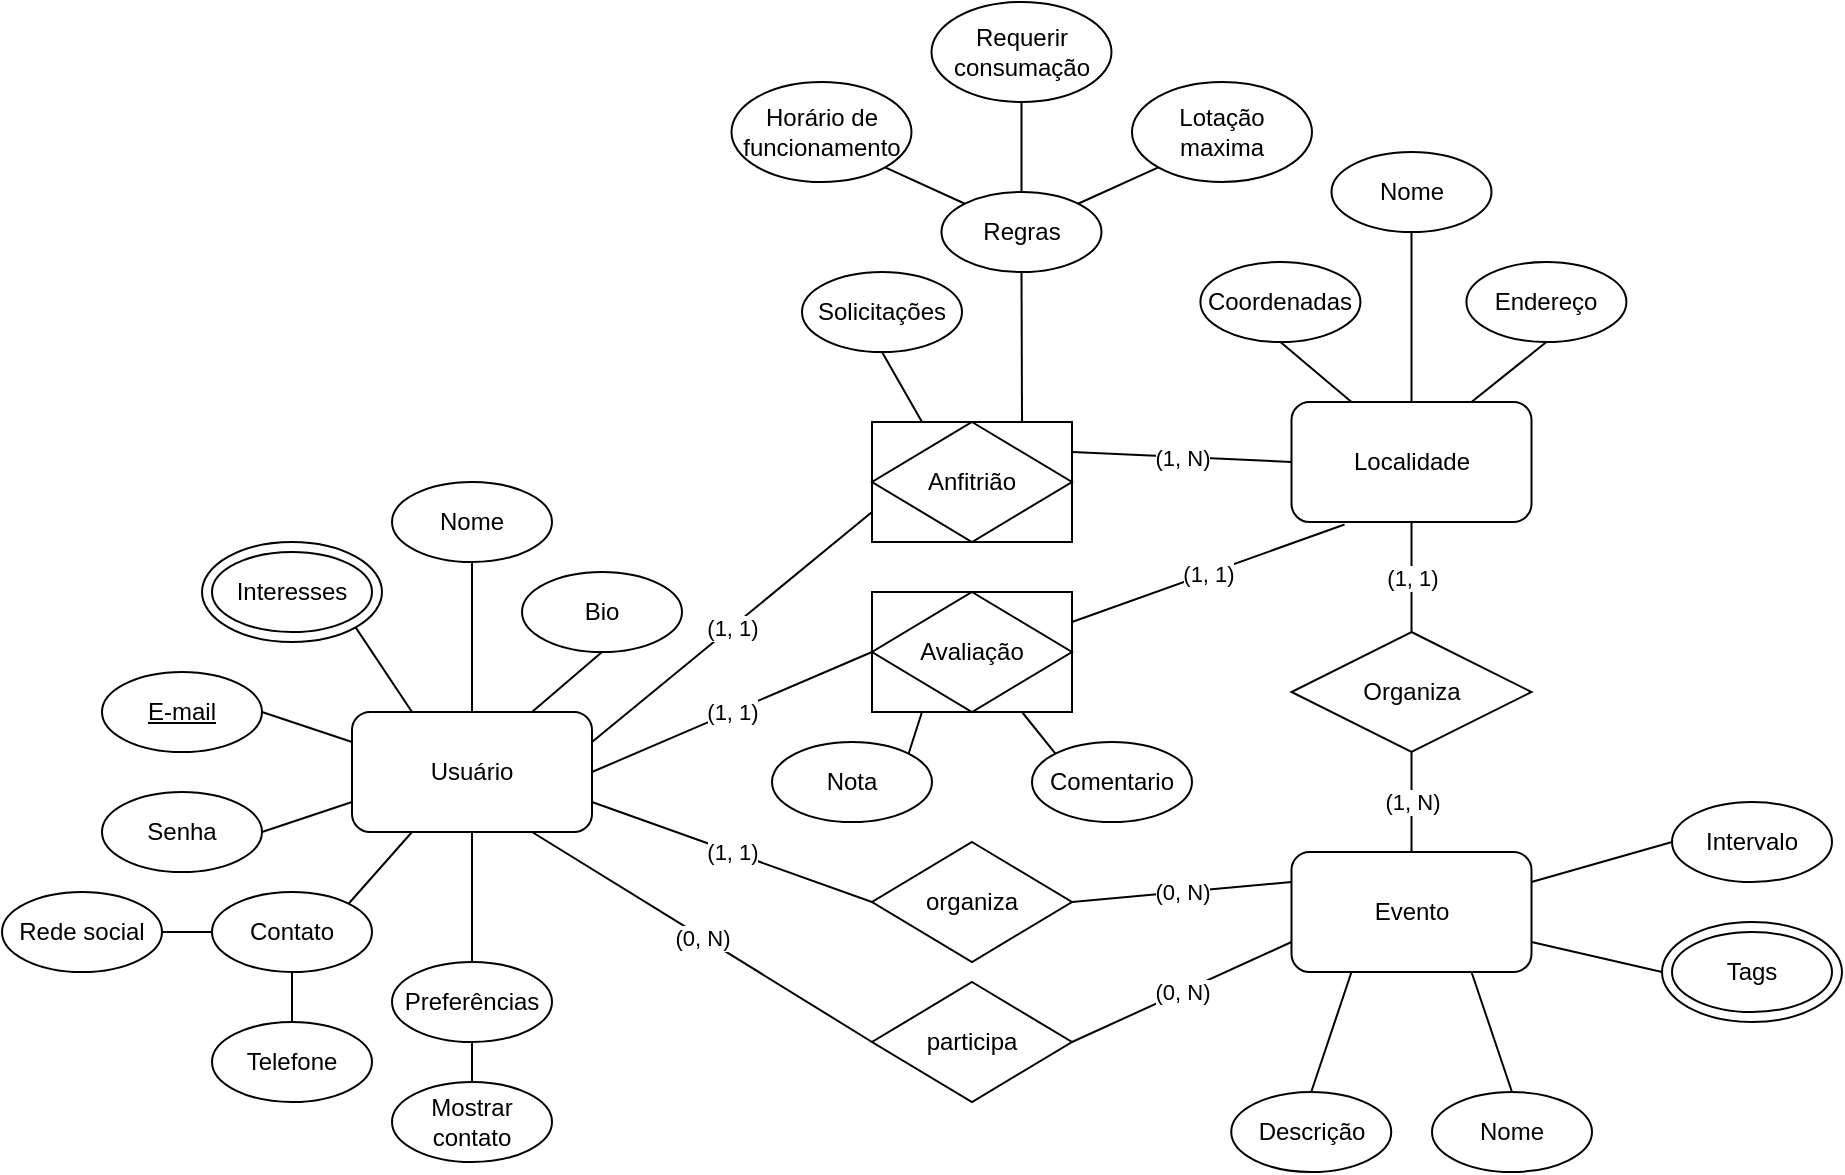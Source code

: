 <mxfile version="21.1.5" type="device">
  <diagram name="Page-1" id="65439vAW38-Hdfyko0-h">
    <mxGraphModel dx="1165" dy="2105" grid="1" gridSize="5" guides="1" tooltips="1" connect="1" arrows="1" fold="1" page="1" pageScale="1" pageWidth="827" pageHeight="1169" math="0" shadow="0">
      <root>
        <mxCell id="0" />
        <mxCell id="1" parent="0" />
        <mxCell id="vAPCmih38q4xz6qMJKvT-43" value="" style="ellipse;whiteSpace=wrap;html=1;fillColor=none;" vertex="1" parent="1">
          <mxGeometry x="985" y="375" width="90" height="50" as="geometry" />
        </mxCell>
        <mxCell id="vAPCmih38q4xz6qMJKvT-1" value="Usuário" style="rounded=1;whiteSpace=wrap;html=1;" vertex="1" parent="1">
          <mxGeometry x="330" y="270" width="120" height="60" as="geometry" />
        </mxCell>
        <mxCell id="vAPCmih38q4xz6qMJKvT-2" value="&lt;u&gt;E-mail&lt;/u&gt;" style="ellipse;whiteSpace=wrap;html=1;" vertex="1" parent="1">
          <mxGeometry x="205" y="250" width="80" height="40" as="geometry" />
        </mxCell>
        <mxCell id="vAPCmih38q4xz6qMJKvT-4" value="Senha" style="ellipse;whiteSpace=wrap;html=1;" vertex="1" parent="1">
          <mxGeometry x="205" y="310" width="80" height="40" as="geometry" />
        </mxCell>
        <mxCell id="vAPCmih38q4xz6qMJKvT-5" value="Nome" style="ellipse;whiteSpace=wrap;html=1;" vertex="1" parent="1">
          <mxGeometry x="350" y="155" width="80" height="40" as="geometry" />
        </mxCell>
        <mxCell id="vAPCmih38q4xz6qMJKvT-7" value="Telefone" style="ellipse;whiteSpace=wrap;html=1;" vertex="1" parent="1">
          <mxGeometry x="260" y="425" width="80" height="40" as="geometry" />
        </mxCell>
        <mxCell id="vAPCmih38q4xz6qMJKvT-8" value="Preferências" style="ellipse;whiteSpace=wrap;html=1;" vertex="1" parent="1">
          <mxGeometry x="350" y="395" width="80" height="40" as="geometry" />
        </mxCell>
        <mxCell id="vAPCmih38q4xz6qMJKvT-9" value="Mostrar contato" style="ellipse;whiteSpace=wrap;html=1;" vertex="1" parent="1">
          <mxGeometry x="350" y="455" width="80" height="40" as="geometry" />
        </mxCell>
        <mxCell id="vAPCmih38q4xz6qMJKvT-11" value="Contato" style="ellipse;whiteSpace=wrap;html=1;" vertex="1" parent="1">
          <mxGeometry x="260" y="360" width="80" height="40" as="geometry" />
        </mxCell>
        <mxCell id="vAPCmih38q4xz6qMJKvT-12" value="" style="endArrow=none;html=1;rounded=0;entryX=0.5;entryY=1;entryDx=0;entryDy=0;exitX=0.5;exitY=0;exitDx=0;exitDy=0;" edge="1" parent="1" source="vAPCmih38q4xz6qMJKvT-7" target="vAPCmih38q4xz6qMJKvT-11">
          <mxGeometry width="50" height="50" relative="1" as="geometry">
            <mxPoint x="250" y="545" as="sourcePoint" />
            <mxPoint x="300" y="495" as="targetPoint" />
          </mxGeometry>
        </mxCell>
        <mxCell id="vAPCmih38q4xz6qMJKvT-14" value="" style="endArrow=none;html=1;rounded=0;entryX=0.5;entryY=1;entryDx=0;entryDy=0;exitX=0.5;exitY=0;exitDx=0;exitDy=0;" edge="1" parent="1" source="vAPCmih38q4xz6qMJKvT-9" target="vAPCmih38q4xz6qMJKvT-8">
          <mxGeometry width="50" height="50" relative="1" as="geometry">
            <mxPoint x="238" y="431" as="sourcePoint" />
            <mxPoint x="262" y="399" as="targetPoint" />
          </mxGeometry>
        </mxCell>
        <mxCell id="vAPCmih38q4xz6qMJKvT-16" value="Rede social" style="ellipse;whiteSpace=wrap;html=1;direction=west;" vertex="1" parent="1">
          <mxGeometry x="155" y="360" width="80" height="40" as="geometry" />
        </mxCell>
        <mxCell id="vAPCmih38q4xz6qMJKvT-17" value="" style="endArrow=none;html=1;rounded=0;entryX=0;entryY=0.5;entryDx=0;entryDy=0;exitX=0;exitY=0.5;exitDx=0;exitDy=0;" edge="1" parent="1" source="vAPCmih38q4xz6qMJKvT-16" target="vAPCmih38q4xz6qMJKvT-11">
          <mxGeometry width="50" height="50" relative="1" as="geometry">
            <mxPoint x="210" y="485" as="sourcePoint" />
            <mxPoint x="290" y="445" as="targetPoint" />
          </mxGeometry>
        </mxCell>
        <mxCell id="vAPCmih38q4xz6qMJKvT-18" value="Evento" style="rounded=1;whiteSpace=wrap;html=1;" vertex="1" parent="1">
          <mxGeometry x="799.75" y="340" width="120" height="60" as="geometry" />
        </mxCell>
        <mxCell id="vAPCmih38q4xz6qMJKvT-19" value="Regras" style="ellipse;whiteSpace=wrap;html=1;" vertex="1" parent="1">
          <mxGeometry x="624.75" y="10" width="80" height="40" as="geometry" />
        </mxCell>
        <mxCell id="vAPCmih38q4xz6qMJKvT-20" value="Requerir consumação" style="ellipse;whiteSpace=wrap;html=1;" vertex="1" parent="1">
          <mxGeometry x="619.75" y="-85" width="90" height="50" as="geometry" />
        </mxCell>
        <mxCell id="vAPCmih38q4xz6qMJKvT-21" value="" style="endArrow=none;html=1;rounded=0;entryX=0.5;entryY=0;entryDx=0;entryDy=0;exitX=0.5;exitY=1;exitDx=0;exitDy=0;" edge="1" parent="1" source="vAPCmih38q4xz6qMJKvT-20" target="vAPCmih38q4xz6qMJKvT-19">
          <mxGeometry width="50" height="50" relative="1" as="geometry">
            <mxPoint x="699.75" y="-5" as="sourcePoint" />
            <mxPoint x="531.75" y="-141" as="targetPoint" />
          </mxGeometry>
        </mxCell>
        <mxCell id="vAPCmih38q4xz6qMJKvT-22" value="Lotação maxima" style="ellipse;whiteSpace=wrap;html=1;" vertex="1" parent="1">
          <mxGeometry x="720" y="-45" width="90" height="50" as="geometry" />
        </mxCell>
        <mxCell id="vAPCmih38q4xz6qMJKvT-23" value="" style="endArrow=none;html=1;rounded=0;entryX=1;entryY=0;entryDx=0;entryDy=0;exitX=0;exitY=1;exitDx=0;exitDy=0;" edge="1" parent="1" source="vAPCmih38q4xz6qMJKvT-22" target="vAPCmih38q4xz6qMJKvT-19">
          <mxGeometry width="50" height="50" relative="1" as="geometry">
            <mxPoint x="674.75" y="-99" as="sourcePoint" />
            <mxPoint x="826.75" y="-95" as="targetPoint" />
          </mxGeometry>
        </mxCell>
        <mxCell id="vAPCmih38q4xz6qMJKvT-24" value="Horário de funcionamento" style="ellipse;whiteSpace=wrap;html=1;" vertex="1" parent="1">
          <mxGeometry x="519.75" y="-45" width="90" height="50" as="geometry" />
        </mxCell>
        <mxCell id="vAPCmih38q4xz6qMJKvT-25" value="" style="endArrow=none;html=1;rounded=0;entryX=0;entryY=0;entryDx=0;entryDy=0;exitX=1;exitY=1;exitDx=0;exitDy=0;" edge="1" parent="1" source="vAPCmih38q4xz6qMJKvT-24" target="vAPCmih38q4xz6qMJKvT-19">
          <mxGeometry width="50" height="50" relative="1" as="geometry">
            <mxPoint x="397.75" y="-39" as="sourcePoint" />
            <mxPoint x="549.75" y="-35" as="targetPoint" />
          </mxGeometry>
        </mxCell>
        <mxCell id="vAPCmih38q4xz6qMJKvT-26" value="Interesses" style="ellipse;whiteSpace=wrap;html=1;" vertex="1" parent="1">
          <mxGeometry x="260" y="190" width="80" height="40" as="geometry" />
        </mxCell>
        <mxCell id="vAPCmih38q4xz6qMJKvT-27" value="" style="ellipse;whiteSpace=wrap;html=1;fillColor=none;" vertex="1" parent="1">
          <mxGeometry x="255" y="185" width="90" height="50" as="geometry" />
        </mxCell>
        <mxCell id="vAPCmih38q4xz6qMJKvT-28" value="Bio" style="ellipse;whiteSpace=wrap;html=1;" vertex="1" parent="1">
          <mxGeometry x="415" y="200" width="80" height="40" as="geometry" />
        </mxCell>
        <mxCell id="vAPCmih38q4xz6qMJKvT-29" value="" style="endArrow=none;html=1;rounded=0;exitX=0.5;exitY=1;exitDx=0;exitDy=0;entryX=0.5;entryY=0;entryDx=0;entryDy=0;" edge="1" parent="1" source="vAPCmih38q4xz6qMJKvT-5" target="vAPCmih38q4xz6qMJKvT-1">
          <mxGeometry width="50" height="50" relative="1" as="geometry">
            <mxPoint x="390" y="175" as="sourcePoint" />
            <mxPoint x="415" y="250" as="targetPoint" />
            <Array as="points">
              <mxPoint x="390" y="240" />
            </Array>
          </mxGeometry>
        </mxCell>
        <mxCell id="vAPCmih38q4xz6qMJKvT-31" value="" style="endArrow=none;html=1;rounded=0;exitX=1;exitY=1;exitDx=0;exitDy=0;entryX=0.25;entryY=0;entryDx=0;entryDy=0;" edge="1" parent="1" source="vAPCmih38q4xz6qMJKvT-27" target="vAPCmih38q4xz6qMJKvT-1">
          <mxGeometry width="50" height="50" relative="1" as="geometry">
            <mxPoint x="395" y="230" as="sourcePoint" />
            <mxPoint x="395" y="275" as="targetPoint" />
            <Array as="points" />
          </mxGeometry>
        </mxCell>
        <mxCell id="vAPCmih38q4xz6qMJKvT-32" value="" style="endArrow=none;html=1;rounded=0;exitX=0.5;exitY=1;exitDx=0;exitDy=0;entryX=0.75;entryY=0;entryDx=0;entryDy=0;" edge="1" parent="1" source="vAPCmih38q4xz6qMJKvT-28" target="vAPCmih38q4xz6qMJKvT-1">
          <mxGeometry width="50" height="50" relative="1" as="geometry">
            <mxPoint x="295" y="210" as="sourcePoint" />
            <mxPoint x="350" y="250" as="targetPoint" />
            <Array as="points" />
          </mxGeometry>
        </mxCell>
        <mxCell id="vAPCmih38q4xz6qMJKvT-33" value="" style="endArrow=none;html=1;rounded=0;exitX=1;exitY=0.5;exitDx=0;exitDy=0;entryX=0;entryY=0.25;entryDx=0;entryDy=0;" edge="1" parent="1" source="vAPCmih38q4xz6qMJKvT-2" target="vAPCmih38q4xz6qMJKvT-1">
          <mxGeometry width="50" height="50" relative="1" as="geometry">
            <mxPoint x="440" y="215" as="sourcePoint" />
            <mxPoint x="395" y="275" as="targetPoint" />
            <Array as="points" />
          </mxGeometry>
        </mxCell>
        <mxCell id="vAPCmih38q4xz6qMJKvT-34" value="" style="endArrow=none;html=1;rounded=0;exitX=1;exitY=0.5;exitDx=0;exitDy=0;entryX=0;entryY=0.75;entryDx=0;entryDy=0;" edge="1" parent="1" source="vAPCmih38q4xz6qMJKvT-4" target="vAPCmih38q4xz6qMJKvT-1">
          <mxGeometry width="50" height="50" relative="1" as="geometry">
            <mxPoint x="290" y="275" as="sourcePoint" />
            <mxPoint x="335" y="290" as="targetPoint" />
            <Array as="points" />
          </mxGeometry>
        </mxCell>
        <mxCell id="vAPCmih38q4xz6qMJKvT-35" value="" style="endArrow=none;html=1;rounded=0;exitX=1;exitY=0;exitDx=0;exitDy=0;entryX=0.25;entryY=1;entryDx=0;entryDy=0;" edge="1" parent="1" source="vAPCmih38q4xz6qMJKvT-11" target="vAPCmih38q4xz6qMJKvT-1">
          <mxGeometry width="50" height="50" relative="1" as="geometry">
            <mxPoint x="290" y="335" as="sourcePoint" />
            <mxPoint x="335" y="320" as="targetPoint" />
            <Array as="points" />
          </mxGeometry>
        </mxCell>
        <mxCell id="vAPCmih38q4xz6qMJKvT-36" value="" style="endArrow=none;html=1;rounded=0;exitX=0.5;exitY=0;exitDx=0;exitDy=0;entryX=0.5;entryY=1;entryDx=0;entryDy=0;" edge="1" parent="1" source="vAPCmih38q4xz6qMJKvT-8" target="vAPCmih38q4xz6qMJKvT-1">
          <mxGeometry width="50" height="50" relative="1" as="geometry">
            <mxPoint x="345" y="371" as="sourcePoint" />
            <mxPoint x="377" y="335" as="targetPoint" />
            <Array as="points" />
          </mxGeometry>
        </mxCell>
        <mxCell id="vAPCmih38q4xz6qMJKvT-38" value="Nome" style="ellipse;whiteSpace=wrap;html=1;" vertex="1" parent="1">
          <mxGeometry x="870" y="460" width="80" height="40" as="geometry" />
        </mxCell>
        <mxCell id="vAPCmih38q4xz6qMJKvT-39" value="Intervalo" style="ellipse;whiteSpace=wrap;html=1;" vertex="1" parent="1">
          <mxGeometry x="990" y="315" width="80" height="40" as="geometry" />
        </mxCell>
        <mxCell id="vAPCmih38q4xz6qMJKvT-42" value="Tags" style="ellipse;whiteSpace=wrap;html=1;" vertex="1" parent="1">
          <mxGeometry x="990" y="380" width="80" height="40" as="geometry" />
        </mxCell>
        <mxCell id="vAPCmih38q4xz6qMJKvT-44" value="Descrição" style="ellipse;whiteSpace=wrap;html=1;" vertex="1" parent="1">
          <mxGeometry x="769.62" y="460" width="80" height="40" as="geometry" />
        </mxCell>
        <mxCell id="vAPCmih38q4xz6qMJKvT-46" value="organiza" style="shape=rhombus;perimeter=rhombusPerimeter;whiteSpace=wrap;html=1;align=center;" vertex="1" parent="1">
          <mxGeometry x="590" y="335" width="100" height="60" as="geometry" />
        </mxCell>
        <mxCell id="vAPCmih38q4xz6qMJKvT-47" value="participa" style="shape=rhombus;perimeter=rhombusPerimeter;whiteSpace=wrap;html=1;align=center;" vertex="1" parent="1">
          <mxGeometry x="590" y="405" width="100" height="60" as="geometry" />
        </mxCell>
        <mxCell id="vAPCmih38q4xz6qMJKvT-53" value="" style="endArrow=none;html=1;rounded=0;endFill=0;exitX=0.75;exitY=1;exitDx=0;exitDy=0;entryX=0;entryY=0.5;entryDx=0;entryDy=0;" edge="1" parent="1" source="vAPCmih38q4xz6qMJKvT-1" target="vAPCmih38q4xz6qMJKvT-47">
          <mxGeometry relative="1" as="geometry">
            <mxPoint x="660" y="245" as="sourcePoint" />
            <mxPoint x="615" y="405" as="targetPoint" />
          </mxGeometry>
        </mxCell>
        <mxCell id="vAPCmih38q4xz6qMJKvT-54" value="(0, N)" style="edgeLabel;resizable=0;html=1;align=center;verticalAlign=middle;" connectable="0" vertex="1" parent="vAPCmih38q4xz6qMJKvT-53">
          <mxGeometry relative="1" as="geometry" />
        </mxCell>
        <mxCell id="vAPCmih38q4xz6qMJKvT-55" value="" style="endArrow=none;html=1;rounded=0;endFill=0;exitX=1;exitY=0.5;exitDx=0;exitDy=0;entryX=0;entryY=0.25;entryDx=0;entryDy=0;" edge="1" parent="1" source="vAPCmih38q4xz6qMJKvT-46" target="vAPCmih38q4xz6qMJKvT-18">
          <mxGeometry relative="1" as="geometry">
            <mxPoint x="555" y="625" as="sourcePoint" />
            <mxPoint x="705" y="695" as="targetPoint" />
          </mxGeometry>
        </mxCell>
        <mxCell id="vAPCmih38q4xz6qMJKvT-56" value="(0, N)" style="edgeLabel;resizable=0;html=1;align=center;verticalAlign=middle;" connectable="0" vertex="1" parent="vAPCmih38q4xz6qMJKvT-55">
          <mxGeometry relative="1" as="geometry" />
        </mxCell>
        <mxCell id="vAPCmih38q4xz6qMJKvT-57" value="" style="endArrow=none;html=1;rounded=0;endFill=0;exitX=1;exitY=0.75;exitDx=0;exitDy=0;entryX=0;entryY=0.5;entryDx=0;entryDy=0;" edge="1" parent="1" source="vAPCmih38q4xz6qMJKvT-1" target="vAPCmih38q4xz6qMJKvT-46">
          <mxGeometry relative="1" as="geometry">
            <mxPoint x="737" y="330" as="sourcePoint" />
            <mxPoint x="817" y="400" as="targetPoint" />
          </mxGeometry>
        </mxCell>
        <mxCell id="vAPCmih38q4xz6qMJKvT-58" value="(1, 1)" style="edgeLabel;resizable=0;html=1;align=center;verticalAlign=middle;" connectable="0" vertex="1" parent="vAPCmih38q4xz6qMJKvT-57">
          <mxGeometry relative="1" as="geometry" />
        </mxCell>
        <mxCell id="vAPCmih38q4xz6qMJKvT-59" value="Organiza" style="shape=rhombus;perimeter=rhombusPerimeter;whiteSpace=wrap;html=1;align=center;" vertex="1" parent="1">
          <mxGeometry x="799.75" y="230" width="120" height="60" as="geometry" />
        </mxCell>
        <mxCell id="vAPCmih38q4xz6qMJKvT-61" value="Localidade" style="rounded=1;whiteSpace=wrap;html=1;" vertex="1" parent="1">
          <mxGeometry x="799.75" y="115" width="120" height="60" as="geometry" />
        </mxCell>
        <mxCell id="vAPCmih38q4xz6qMJKvT-62" value="" style="endArrow=none;html=1;rounded=0;endFill=0;exitX=0.5;exitY=1;exitDx=0;exitDy=0;entryX=0.5;entryY=0;entryDx=0;entryDy=0;" edge="1" parent="1" source="vAPCmih38q4xz6qMJKvT-59" target="vAPCmih38q4xz6qMJKvT-18">
          <mxGeometry relative="1" as="geometry">
            <mxPoint x="982.25" y="252.5" as="sourcePoint" />
            <mxPoint x="1087.25" y="337.5" as="targetPoint" />
          </mxGeometry>
        </mxCell>
        <mxCell id="vAPCmih38q4xz6qMJKvT-63" value="(1, N)" style="edgeLabel;resizable=0;html=1;align=center;verticalAlign=middle;" connectable="0" vertex="1" parent="vAPCmih38q4xz6qMJKvT-62">
          <mxGeometry relative="1" as="geometry" />
        </mxCell>
        <mxCell id="vAPCmih38q4xz6qMJKvT-64" value="" style="endArrow=none;html=1;rounded=0;endFill=0;exitX=0.5;exitY=1;exitDx=0;exitDy=0;entryX=0.5;entryY=0;entryDx=0;entryDy=0;" edge="1" parent="1" source="vAPCmih38q4xz6qMJKvT-61" target="vAPCmih38q4xz6qMJKvT-59">
          <mxGeometry relative="1" as="geometry">
            <mxPoint x="859.75" y="225" as="sourcePoint" />
            <mxPoint x="864.75" y="315" as="targetPoint" />
          </mxGeometry>
        </mxCell>
        <mxCell id="vAPCmih38q4xz6qMJKvT-65" value="(1, 1)" style="edgeLabel;resizable=0;html=1;align=center;verticalAlign=middle;" connectable="0" vertex="1" parent="vAPCmih38q4xz6qMJKvT-64">
          <mxGeometry relative="1" as="geometry" />
        </mxCell>
        <mxCell id="vAPCmih38q4xz6qMJKvT-66" style="edgeStyle=orthogonalEdgeStyle;rounded=0;orthogonalLoop=1;jettySize=auto;html=1;exitX=0.5;exitY=1;exitDx=0;exitDy=0;" edge="1" parent="1" source="vAPCmih38q4xz6qMJKvT-59" target="vAPCmih38q4xz6qMJKvT-59">
          <mxGeometry relative="1" as="geometry" />
        </mxCell>
        <mxCell id="vAPCmih38q4xz6qMJKvT-67" value="Endereço" style="ellipse;whiteSpace=wrap;html=1;" vertex="1" parent="1">
          <mxGeometry x="887.21" y="45" width="80" height="40" as="geometry" />
        </mxCell>
        <mxCell id="vAPCmih38q4xz6qMJKvT-68" value="" style="endArrow=none;html=1;rounded=0;entryX=0.75;entryY=0;entryDx=0;entryDy=0;exitX=0.5;exitY=1;exitDx=0;exitDy=0;" edge="1" parent="1" source="vAPCmih38q4xz6qMJKvT-67" target="vAPCmih38q4xz6qMJKvT-61">
          <mxGeometry width="50" height="50" relative="1" as="geometry">
            <mxPoint x="744.75" y="140" as="sourcePoint" />
            <mxPoint x="434.75" y="190" as="targetPoint" />
            <Array as="points" />
          </mxGeometry>
        </mxCell>
        <mxCell id="vAPCmih38q4xz6qMJKvT-69" value="Coordenadas" style="ellipse;whiteSpace=wrap;html=1;" vertex="1" parent="1">
          <mxGeometry x="754.21" y="45" width="80" height="40" as="geometry" />
        </mxCell>
        <mxCell id="vAPCmih38q4xz6qMJKvT-70" value="" style="endArrow=none;html=1;rounded=0;entryX=0.25;entryY=0;entryDx=0;entryDy=0;exitX=0.5;exitY=1;exitDx=0;exitDy=0;" edge="1" parent="1" source="vAPCmih38q4xz6qMJKvT-69" target="vAPCmih38q4xz6qMJKvT-61">
          <mxGeometry width="50" height="50" relative="1" as="geometry">
            <mxPoint x="947.21" y="85" as="sourcePoint" />
            <mxPoint x="895.21" y="120" as="targetPoint" />
            <Array as="points" />
          </mxGeometry>
        </mxCell>
        <mxCell id="vAPCmih38q4xz6qMJKvT-72" value="" style="endArrow=none;html=1;rounded=0;entryX=0.5;entryY=0;entryDx=0;entryDy=0;exitX=0.5;exitY=1;exitDx=0;exitDy=0;" edge="1" parent="1" source="vAPCmih38q4xz6qMJKvT-73" target="vAPCmih38q4xz6qMJKvT-61">
          <mxGeometry width="50" height="50" relative="1" as="geometry">
            <mxPoint x="877.21" y="55" as="sourcePoint" />
            <mxPoint x="835.21" y="120" as="targetPoint" />
            <Array as="points" />
          </mxGeometry>
        </mxCell>
        <mxCell id="vAPCmih38q4xz6qMJKvT-73" value="Nome" style="ellipse;whiteSpace=wrap;html=1;" vertex="1" parent="1">
          <mxGeometry x="819.75" y="-10" width="80" height="40" as="geometry" />
        </mxCell>
        <mxCell id="vAPCmih38q4xz6qMJKvT-86" value="" style="endArrow=none;html=1;rounded=0;endFill=0;exitX=0;exitY=0.75;exitDx=0;exitDy=0;entryX=1;entryY=0.25;entryDx=0;entryDy=0;" edge="1" parent="1" source="vAPCmih38q4xz6qMJKvT-92" target="vAPCmih38q4xz6qMJKvT-1">
          <mxGeometry relative="1" as="geometry">
            <mxPoint x="1025" y="315" as="sourcePoint" />
            <mxPoint x="685" y="255" as="targetPoint" />
            <Array as="points" />
          </mxGeometry>
        </mxCell>
        <mxCell id="vAPCmih38q4xz6qMJKvT-87" value="(1, 1)" style="edgeLabel;resizable=0;html=1;align=center;verticalAlign=middle;" connectable="0" vertex="1" parent="vAPCmih38q4xz6qMJKvT-86">
          <mxGeometry relative="1" as="geometry" />
        </mxCell>
        <mxCell id="vAPCmih38q4xz6qMJKvT-90" value="" style="endArrow=none;html=1;rounded=0;endFill=0;entryX=1;entryY=0.25;entryDx=0;entryDy=0;exitX=0;exitY=0.5;exitDx=0;exitDy=0;" edge="1" parent="1" source="vAPCmih38q4xz6qMJKvT-61" target="vAPCmih38q4xz6qMJKvT-92">
          <mxGeometry relative="1" as="geometry">
            <mxPoint x="894" y="400" as="sourcePoint" />
            <mxPoint x="975" y="285" as="targetPoint" />
          </mxGeometry>
        </mxCell>
        <mxCell id="vAPCmih38q4xz6qMJKvT-91" value="(1, N)" style="edgeLabel;resizable=0;html=1;align=center;verticalAlign=middle;" connectable="0" vertex="1" parent="vAPCmih38q4xz6qMJKvT-90">
          <mxGeometry relative="1" as="geometry" />
        </mxCell>
        <mxCell id="vAPCmih38q4xz6qMJKvT-92" value="Anfitrião" style="shape=associativeEntity;whiteSpace=wrap;html=1;align=center;" vertex="1" parent="1">
          <mxGeometry x="590" y="125" width="100" height="60" as="geometry" />
        </mxCell>
        <mxCell id="vAPCmih38q4xz6qMJKvT-96" value="" style="endArrow=none;html=1;rounded=0;exitX=0.5;exitY=1;exitDx=0;exitDy=0;entryX=0.75;entryY=0;entryDx=0;entryDy=0;" edge="1" parent="1" source="vAPCmih38q4xz6qMJKvT-19" target="vAPCmih38q4xz6qMJKvT-92">
          <mxGeometry width="50" height="50" relative="1" as="geometry">
            <mxPoint x="690" y="90.0" as="sourcePoint" />
            <mxPoint x="440" y="11" as="targetPoint" />
            <Array as="points" />
          </mxGeometry>
        </mxCell>
        <mxCell id="vAPCmih38q4xz6qMJKvT-97" value="" style="endArrow=none;html=1;rounded=0;exitX=0.5;exitY=1;exitDx=0;exitDy=0;entryX=0.25;entryY=0;entryDx=0;entryDy=0;" edge="1" parent="1" source="vAPCmih38q4xz6qMJKvT-98" target="vAPCmih38q4xz6qMJKvT-92">
          <mxGeometry width="50" height="50" relative="1" as="geometry">
            <mxPoint x="515" y="-40" as="sourcePoint" />
            <mxPoint x="485" y="30" as="targetPoint" />
            <Array as="points" />
          </mxGeometry>
        </mxCell>
        <mxCell id="vAPCmih38q4xz6qMJKvT-98" value="Solicitações" style="ellipse;whiteSpace=wrap;html=1;" vertex="1" parent="1">
          <mxGeometry x="555" y="50" width="80" height="40" as="geometry" />
        </mxCell>
        <mxCell id="vAPCmih38q4xz6qMJKvT-117" value="Avaliação" style="shape=associativeEntity;whiteSpace=wrap;html=1;align=center;" vertex="1" parent="1">
          <mxGeometry x="590" y="210" width="100" height="60" as="geometry" />
        </mxCell>
        <mxCell id="vAPCmih38q4xz6qMJKvT-118" value="" style="endArrow=none;html=1;rounded=0;endFill=0;exitX=0;exitY=0.5;exitDx=0;exitDy=0;entryX=1;entryY=0.5;entryDx=0;entryDy=0;" edge="1" parent="1" source="vAPCmih38q4xz6qMJKvT-117" target="vAPCmih38q4xz6qMJKvT-1">
          <mxGeometry relative="1" as="geometry">
            <mxPoint x="565" y="80" as="sourcePoint" />
            <mxPoint x="455" y="290" as="targetPoint" />
            <Array as="points" />
          </mxGeometry>
        </mxCell>
        <mxCell id="vAPCmih38q4xz6qMJKvT-119" value="(1, 1)" style="edgeLabel;resizable=0;html=1;align=center;verticalAlign=middle;" connectable="0" vertex="1" parent="vAPCmih38q4xz6qMJKvT-118">
          <mxGeometry relative="1" as="geometry" />
        </mxCell>
        <mxCell id="vAPCmih38q4xz6qMJKvT-120" value="" style="endArrow=none;html=1;rounded=0;endFill=0;exitX=0.221;exitY=1.021;exitDx=0;exitDy=0;entryX=1;entryY=0.25;entryDx=0;entryDy=0;exitPerimeter=0;" edge="1" parent="1" source="vAPCmih38q4xz6qMJKvT-61" target="vAPCmih38q4xz6qMJKvT-117">
          <mxGeometry relative="1" as="geometry">
            <mxPoint x="885" y="175" as="sourcePoint" />
            <mxPoint x="770" y="275" as="targetPoint" />
            <Array as="points" />
          </mxGeometry>
        </mxCell>
        <mxCell id="vAPCmih38q4xz6qMJKvT-121" value="(1, 1)" style="edgeLabel;resizable=0;html=1;align=center;verticalAlign=middle;" connectable="0" vertex="1" parent="vAPCmih38q4xz6qMJKvT-120">
          <mxGeometry relative="1" as="geometry" />
        </mxCell>
        <mxCell id="vAPCmih38q4xz6qMJKvT-122" value="Comentario" style="ellipse;whiteSpace=wrap;html=1;" vertex="1" parent="1">
          <mxGeometry x="670" y="285" width="80" height="40" as="geometry" />
        </mxCell>
        <mxCell id="vAPCmih38q4xz6qMJKvT-123" value="Nota" style="ellipse;whiteSpace=wrap;html=1;" vertex="1" parent="1">
          <mxGeometry x="540" y="285" width="80" height="40" as="geometry" />
        </mxCell>
        <mxCell id="vAPCmih38q4xz6qMJKvT-124" value="" style="endArrow=none;html=1;rounded=0;exitX=0.25;exitY=1;exitDx=0;exitDy=0;entryX=1;entryY=0;entryDx=0;entryDy=0;" edge="1" parent="1" source="vAPCmih38q4xz6qMJKvT-117" target="vAPCmih38q4xz6qMJKvT-123">
          <mxGeometry width="50" height="50" relative="1" as="geometry">
            <mxPoint x="395" y="200" as="sourcePoint" />
            <mxPoint x="395" y="275" as="targetPoint" />
            <Array as="points" />
          </mxGeometry>
        </mxCell>
        <mxCell id="vAPCmih38q4xz6qMJKvT-125" value="" style="endArrow=none;html=1;rounded=0;exitX=0.75;exitY=1;exitDx=0;exitDy=0;entryX=0;entryY=0;entryDx=0;entryDy=0;" edge="1" parent="1" source="vAPCmih38q4xz6qMJKvT-117" target="vAPCmih38q4xz6qMJKvT-122">
          <mxGeometry width="50" height="50" relative="1" as="geometry">
            <mxPoint x="620" y="275" as="sourcePoint" />
            <mxPoint x="613" y="296" as="targetPoint" />
            <Array as="points" />
          </mxGeometry>
        </mxCell>
        <mxCell id="vAPCmih38q4xz6qMJKvT-126" value="" style="endArrow=none;html=1;rounded=0;endFill=0;exitX=1;exitY=0.5;exitDx=0;exitDy=0;entryX=0;entryY=0.75;entryDx=0;entryDy=0;" edge="1" parent="1" source="vAPCmih38q4xz6qMJKvT-47" target="vAPCmih38q4xz6qMJKvT-18">
          <mxGeometry relative="1" as="geometry">
            <mxPoint x="695" y="370" as="sourcePoint" />
            <mxPoint x="805" y="360" as="targetPoint" />
          </mxGeometry>
        </mxCell>
        <mxCell id="vAPCmih38q4xz6qMJKvT-127" value="(0, N)" style="edgeLabel;resizable=0;html=1;align=center;verticalAlign=middle;" connectable="0" vertex="1" parent="vAPCmih38q4xz6qMJKvT-126">
          <mxGeometry relative="1" as="geometry" />
        </mxCell>
        <mxCell id="vAPCmih38q4xz6qMJKvT-128" value="" style="endArrow=none;html=1;rounded=0;exitX=0.5;exitY=0;exitDx=0;exitDy=0;entryX=0.25;entryY=1;entryDx=0;entryDy=0;" edge="1" parent="1" source="vAPCmih38q4xz6qMJKvT-44" target="vAPCmih38q4xz6qMJKvT-18">
          <mxGeometry width="50" height="50" relative="1" as="geometry">
            <mxPoint x="395" y="400" as="sourcePoint" />
            <mxPoint x="395" y="335" as="targetPoint" />
            <Array as="points" />
          </mxGeometry>
        </mxCell>
        <mxCell id="vAPCmih38q4xz6qMJKvT-129" value="" style="endArrow=none;html=1;rounded=0;exitX=0.5;exitY=0;exitDx=0;exitDy=0;entryX=0.75;entryY=1;entryDx=0;entryDy=0;" edge="1" parent="1" source="vAPCmih38q4xz6qMJKvT-38" target="vAPCmih38q4xz6qMJKvT-18">
          <mxGeometry width="50" height="50" relative="1" as="geometry">
            <mxPoint x="815" y="465" as="sourcePoint" />
            <mxPoint x="835" y="405" as="targetPoint" />
            <Array as="points" />
          </mxGeometry>
        </mxCell>
        <mxCell id="vAPCmih38q4xz6qMJKvT-130" value="" style="endArrow=none;html=1;rounded=0;exitX=0;exitY=0.5;exitDx=0;exitDy=0;entryX=1;entryY=0.75;entryDx=0;entryDy=0;" edge="1" parent="1" source="vAPCmih38q4xz6qMJKvT-43" target="vAPCmih38q4xz6qMJKvT-18">
          <mxGeometry width="50" height="50" relative="1" as="geometry">
            <mxPoint x="915" y="465" as="sourcePoint" />
            <mxPoint x="895" y="405" as="targetPoint" />
            <Array as="points" />
          </mxGeometry>
        </mxCell>
        <mxCell id="vAPCmih38q4xz6qMJKvT-132" value="" style="endArrow=none;html=1;rounded=0;exitX=0;exitY=0.5;exitDx=0;exitDy=0;entryX=1;entryY=0.25;entryDx=0;entryDy=0;" edge="1" parent="1" source="vAPCmih38q4xz6qMJKvT-39" target="vAPCmih38q4xz6qMJKvT-18">
          <mxGeometry width="50" height="50" relative="1" as="geometry">
            <mxPoint x="915" y="465" as="sourcePoint" />
            <mxPoint x="895" y="405" as="targetPoint" />
            <Array as="points" />
          </mxGeometry>
        </mxCell>
      </root>
    </mxGraphModel>
  </diagram>
</mxfile>
